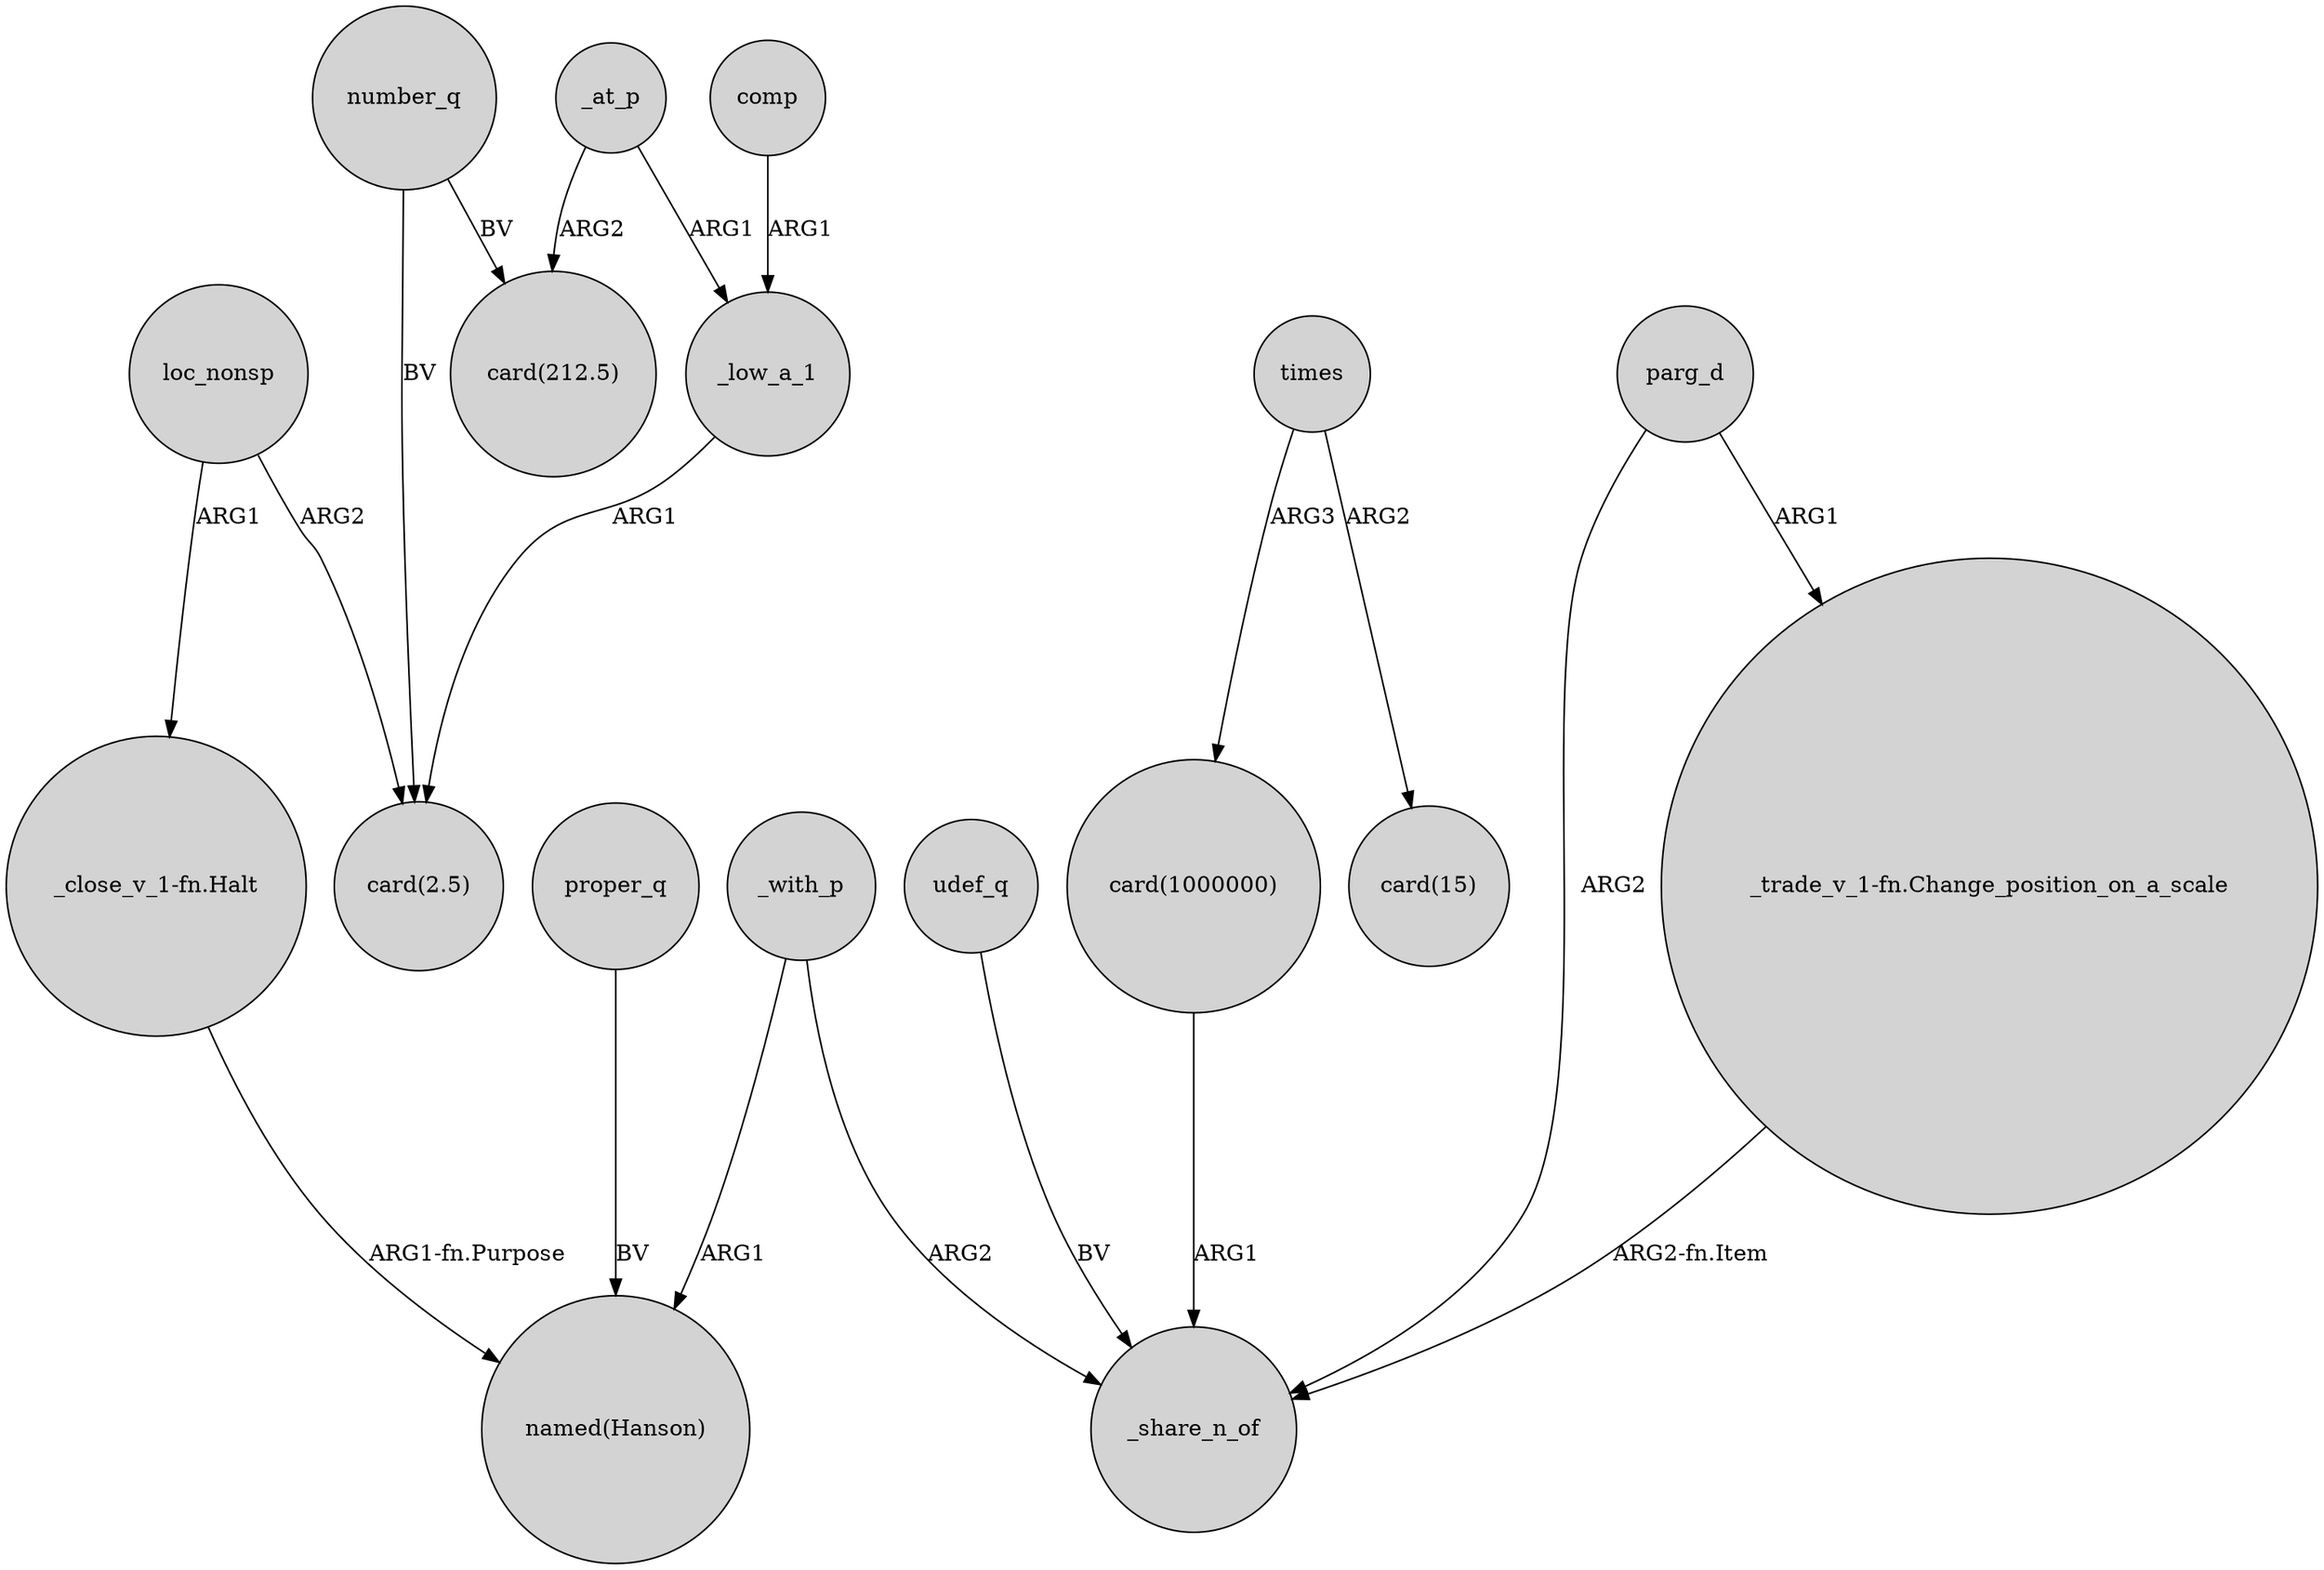 digraph {
	node [shape=circle style=filled]
	comp -> _low_a_1 [label=ARG1]
	_at_p -> _low_a_1 [label=ARG1]
	times -> "card(1000000)" [label=ARG3]
	loc_nonsp -> "_close_v_1-fn.Halt" [label=ARG1]
	"_close_v_1-fn.Halt" -> "named(Hanson)" [label="ARG1-fn.Purpose"]
	parg_d -> "_trade_v_1-fn.Change_position_on_a_scale" [label=ARG1]
	times -> "card(15)" [label=ARG2]
	"_trade_v_1-fn.Change_position_on_a_scale" -> _share_n_of [label="ARG2-fn.Item"]
	number_q -> "card(2.5)" [label=BV]
	udef_q -> _share_n_of [label=BV]
	number_q -> "card(212.5)" [label=BV]
	loc_nonsp -> "card(2.5)" [label=ARG2]
	_with_p -> _share_n_of [label=ARG2]
	proper_q -> "named(Hanson)" [label=BV]
	"card(1000000)" -> _share_n_of [label=ARG1]
	_at_p -> "card(212.5)" [label=ARG2]
	parg_d -> _share_n_of [label=ARG2]
	_with_p -> "named(Hanson)" [label=ARG1]
	_low_a_1 -> "card(2.5)" [label=ARG1]
}
